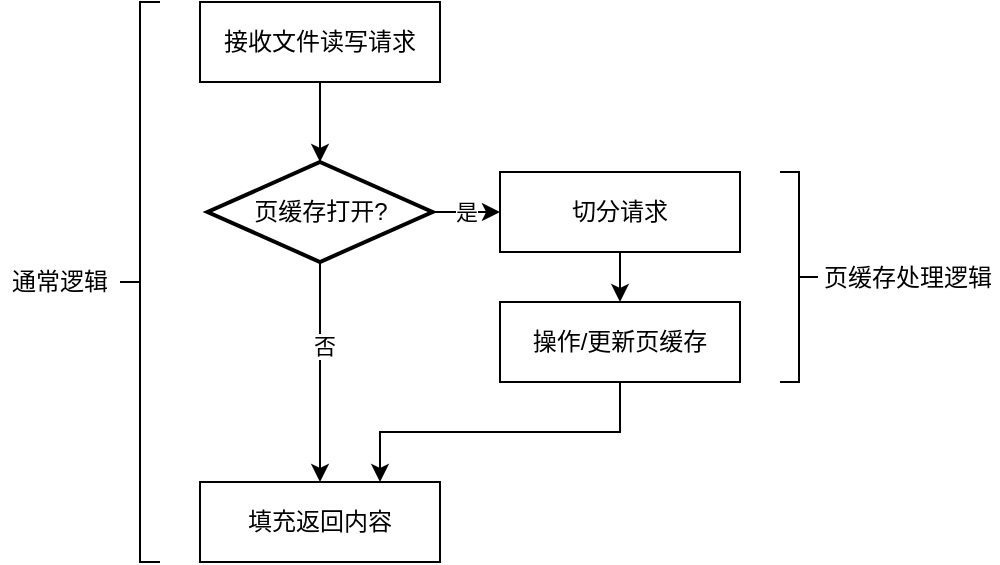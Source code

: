 <mxfile version="20.5.3" type="github">
  <diagram id="ZUiHmfUSENHZMwyCR4Ub" name="第 1 页">
    <mxGraphModel dx="629" dy="597" grid="1" gridSize="10" guides="1" tooltips="1" connect="1" arrows="1" fold="1" page="1" pageScale="1" pageWidth="827" pageHeight="1169" math="0" shadow="0">
      <root>
        <mxCell id="0" />
        <mxCell id="1" parent="0" />
        <mxCell id="im7Ak8WgIniADITlttS4-9" style="edgeStyle=orthogonalEdgeStyle;rounded=0;orthogonalLoop=1;jettySize=auto;html=1;exitX=0.5;exitY=1;exitDx=0;exitDy=0;entryX=0.5;entryY=0;entryDx=0;entryDy=0;entryPerimeter=0;" edge="1" parent="1" source="im7Ak8WgIniADITlttS4-2" target="im7Ak8WgIniADITlttS4-4">
          <mxGeometry relative="1" as="geometry" />
        </mxCell>
        <mxCell id="im7Ak8WgIniADITlttS4-2" value="接收文件读写请求" style="rounded=0;whiteSpace=wrap;html=1;" vertex="1" parent="1">
          <mxGeometry x="240" y="240" width="120" height="40" as="geometry" />
        </mxCell>
        <mxCell id="im7Ak8WgIniADITlttS4-8" style="edgeStyle=orthogonalEdgeStyle;rounded=0;orthogonalLoop=1;jettySize=auto;html=1;exitX=0.5;exitY=1;exitDx=0;exitDy=0;exitPerimeter=0;entryX=0.5;entryY=0;entryDx=0;entryDy=0;" edge="1" parent="1" source="im7Ak8WgIniADITlttS4-4" target="im7Ak8WgIniADITlttS4-7">
          <mxGeometry relative="1" as="geometry" />
        </mxCell>
        <mxCell id="im7Ak8WgIniADITlttS4-13" value="否" style="edgeLabel;html=1;align=center;verticalAlign=middle;resizable=0;points=[];" vertex="1" connectable="0" parent="im7Ak8WgIniADITlttS4-8">
          <mxGeometry x="-0.234" y="2" relative="1" as="geometry">
            <mxPoint as="offset" />
          </mxGeometry>
        </mxCell>
        <mxCell id="im7Ak8WgIniADITlttS4-10" value="是" style="edgeStyle=orthogonalEdgeStyle;rounded=0;orthogonalLoop=1;jettySize=auto;html=1;exitX=1;exitY=0.5;exitDx=0;exitDy=0;exitPerimeter=0;entryX=0;entryY=0.5;entryDx=0;entryDy=0;" edge="1" parent="1" source="im7Ak8WgIniADITlttS4-4" target="im7Ak8WgIniADITlttS4-5">
          <mxGeometry relative="1" as="geometry" />
        </mxCell>
        <mxCell id="im7Ak8WgIniADITlttS4-4" value="页缓存打开?" style="strokeWidth=2;html=1;shape=mxgraph.flowchart.decision;whiteSpace=wrap;" vertex="1" parent="1">
          <mxGeometry x="243.75" y="320" width="112.5" height="50" as="geometry" />
        </mxCell>
        <mxCell id="im7Ak8WgIniADITlttS4-11" style="edgeStyle=orthogonalEdgeStyle;rounded=0;orthogonalLoop=1;jettySize=auto;html=1;exitX=0.5;exitY=1;exitDx=0;exitDy=0;entryX=0.5;entryY=0;entryDx=0;entryDy=0;" edge="1" parent="1" source="im7Ak8WgIniADITlttS4-5" target="im7Ak8WgIniADITlttS4-6">
          <mxGeometry relative="1" as="geometry" />
        </mxCell>
        <mxCell id="im7Ak8WgIniADITlttS4-5" value="切分请求" style="rounded=0;whiteSpace=wrap;html=1;" vertex="1" parent="1">
          <mxGeometry x="390" y="325" width="120" height="40" as="geometry" />
        </mxCell>
        <mxCell id="im7Ak8WgIniADITlttS4-12" style="edgeStyle=orthogonalEdgeStyle;rounded=0;orthogonalLoop=1;jettySize=auto;html=1;exitX=0.5;exitY=1;exitDx=0;exitDy=0;entryX=0.75;entryY=0;entryDx=0;entryDy=0;" edge="1" parent="1" source="im7Ak8WgIniADITlttS4-6" target="im7Ak8WgIniADITlttS4-7">
          <mxGeometry relative="1" as="geometry" />
        </mxCell>
        <mxCell id="im7Ak8WgIniADITlttS4-6" value="操作/更新页缓存" style="rounded=0;whiteSpace=wrap;html=1;" vertex="1" parent="1">
          <mxGeometry x="390" y="390" width="120" height="40" as="geometry" />
        </mxCell>
        <mxCell id="im7Ak8WgIniADITlttS4-7" value="填充返回内容" style="rounded=0;whiteSpace=wrap;html=1;" vertex="1" parent="1">
          <mxGeometry x="240" y="480" width="120" height="40" as="geometry" />
        </mxCell>
        <mxCell id="im7Ak8WgIniADITlttS4-14" value="" style="strokeWidth=1;html=1;shape=mxgraph.flowchart.annotation_2;align=left;labelPosition=right;pointerEvents=1;rotation=-180;" vertex="1" parent="1">
          <mxGeometry x="530" y="325" width="19" height="105" as="geometry" />
        </mxCell>
        <mxCell id="im7Ak8WgIniADITlttS4-15" value="页缓存处理逻辑" style="text;html=1;strokeColor=none;fillColor=none;align=center;verticalAlign=middle;whiteSpace=wrap;rounded=0;strokeWidth=1;" vertex="1" parent="1">
          <mxGeometry x="549" y="362.5" width="90" height="30" as="geometry" />
        </mxCell>
        <mxCell id="im7Ak8WgIniADITlttS4-16" value="" style="strokeWidth=1;html=1;shape=mxgraph.flowchart.annotation_2;align=left;labelPosition=right;pointerEvents=1;rotation=0;" vertex="1" parent="1">
          <mxGeometry x="200" y="240" width="20" height="280" as="geometry" />
        </mxCell>
        <mxCell id="im7Ak8WgIniADITlttS4-17" value="通常逻辑" style="text;html=1;strokeColor=none;fillColor=none;align=center;verticalAlign=middle;whiteSpace=wrap;rounded=0;strokeWidth=1;" vertex="1" parent="1">
          <mxGeometry x="140" y="365" width="60" height="30" as="geometry" />
        </mxCell>
      </root>
    </mxGraphModel>
  </diagram>
</mxfile>
